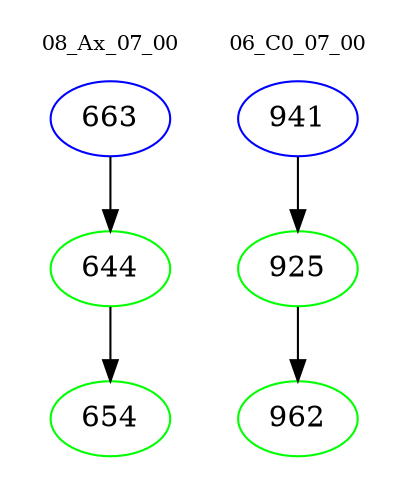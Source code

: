 digraph{
subgraph cluster_0 {
color = white
label = "08_Ax_07_00";
fontsize=10;
T0_663 [label="663", color="blue"]
T0_663 -> T0_644 [color="black"]
T0_644 [label="644", color="green"]
T0_644 -> T0_654 [color="black"]
T0_654 [label="654", color="green"]
}
subgraph cluster_1 {
color = white
label = "06_C0_07_00";
fontsize=10;
T1_941 [label="941", color="blue"]
T1_941 -> T1_925 [color="black"]
T1_925 [label="925", color="green"]
T1_925 -> T1_962 [color="black"]
T1_962 [label="962", color="green"]
}
}
